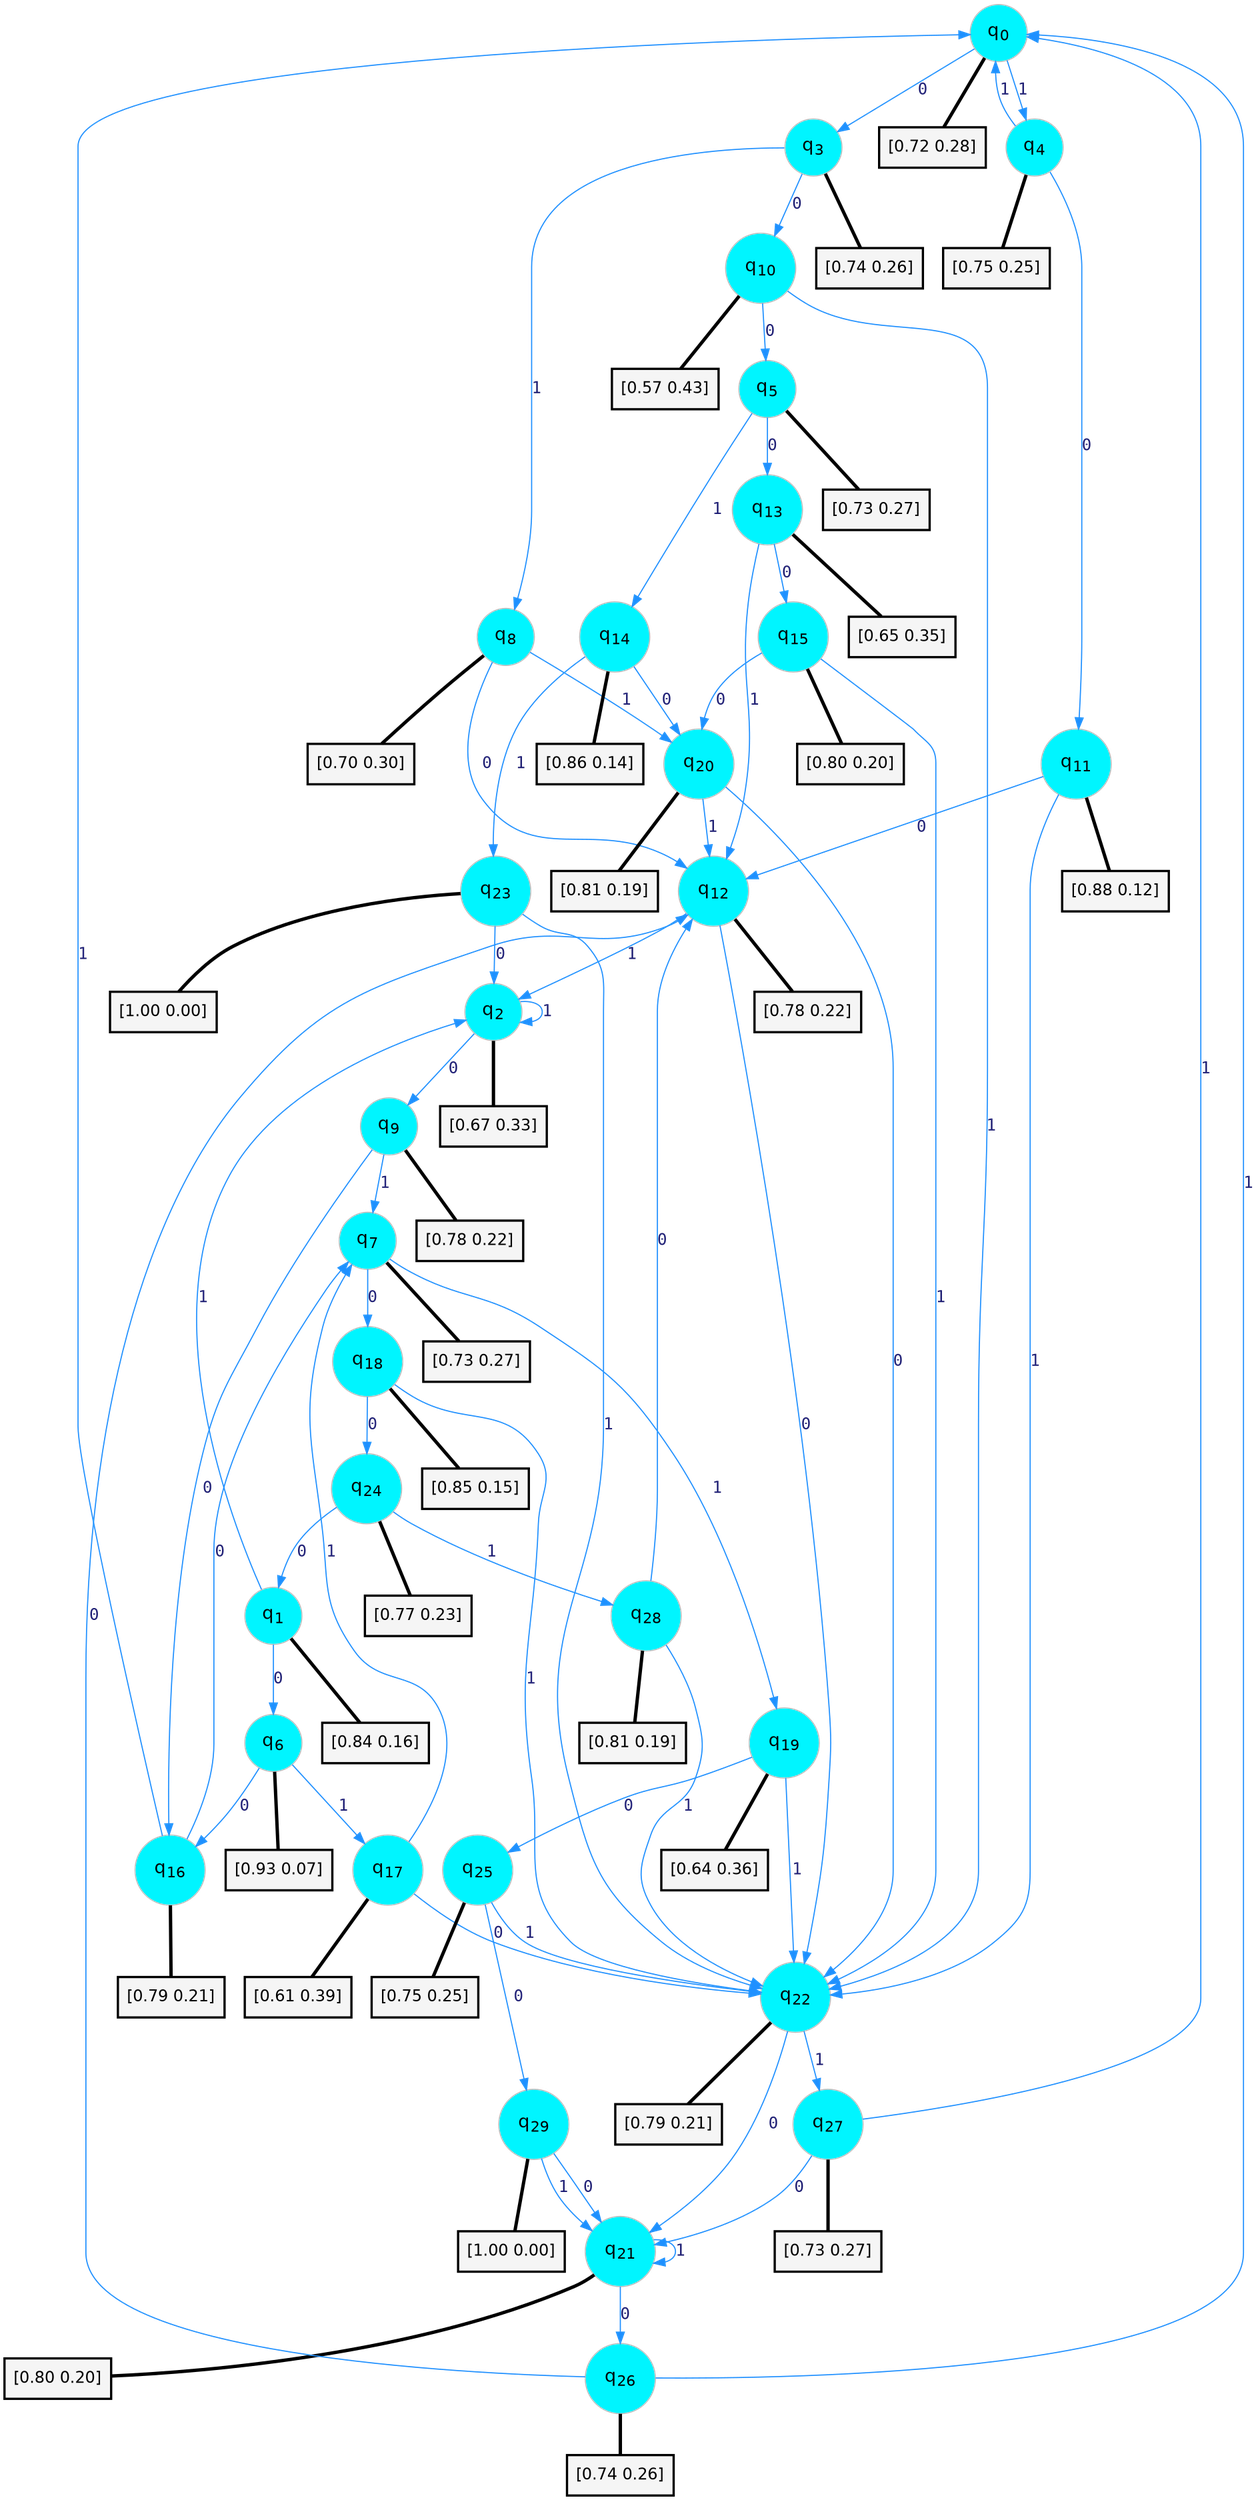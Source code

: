 digraph G {
graph [
bgcolor=transparent, dpi=300, rankdir=TD, size="40,25"];
node [
color=gray, fillcolor=turquoise1, fontcolor=black, fontname=Helvetica, fontsize=16, fontweight=bold, shape=circle, style=filled];
edge [
arrowsize=1, color=dodgerblue1, fontcolor=midnightblue, fontname=courier, fontweight=bold, penwidth=1, style=solid, weight=20];
0[label=<q<SUB>0</SUB>>];
1[label=<q<SUB>1</SUB>>];
2[label=<q<SUB>2</SUB>>];
3[label=<q<SUB>3</SUB>>];
4[label=<q<SUB>4</SUB>>];
5[label=<q<SUB>5</SUB>>];
6[label=<q<SUB>6</SUB>>];
7[label=<q<SUB>7</SUB>>];
8[label=<q<SUB>8</SUB>>];
9[label=<q<SUB>9</SUB>>];
10[label=<q<SUB>10</SUB>>];
11[label=<q<SUB>11</SUB>>];
12[label=<q<SUB>12</SUB>>];
13[label=<q<SUB>13</SUB>>];
14[label=<q<SUB>14</SUB>>];
15[label=<q<SUB>15</SUB>>];
16[label=<q<SUB>16</SUB>>];
17[label=<q<SUB>17</SUB>>];
18[label=<q<SUB>18</SUB>>];
19[label=<q<SUB>19</SUB>>];
20[label=<q<SUB>20</SUB>>];
21[label=<q<SUB>21</SUB>>];
22[label=<q<SUB>22</SUB>>];
23[label=<q<SUB>23</SUB>>];
24[label=<q<SUB>24</SUB>>];
25[label=<q<SUB>25</SUB>>];
26[label=<q<SUB>26</SUB>>];
27[label=<q<SUB>27</SUB>>];
28[label=<q<SUB>28</SUB>>];
29[label=<q<SUB>29</SUB>>];
30[label="[0.72 0.28]", shape=box,fontcolor=black, fontname=Helvetica, fontsize=14, penwidth=2, fillcolor=whitesmoke,color=black];
31[label="[0.84 0.16]", shape=box,fontcolor=black, fontname=Helvetica, fontsize=14, penwidth=2, fillcolor=whitesmoke,color=black];
32[label="[0.67 0.33]", shape=box,fontcolor=black, fontname=Helvetica, fontsize=14, penwidth=2, fillcolor=whitesmoke,color=black];
33[label="[0.74 0.26]", shape=box,fontcolor=black, fontname=Helvetica, fontsize=14, penwidth=2, fillcolor=whitesmoke,color=black];
34[label="[0.75 0.25]", shape=box,fontcolor=black, fontname=Helvetica, fontsize=14, penwidth=2, fillcolor=whitesmoke,color=black];
35[label="[0.73 0.27]", shape=box,fontcolor=black, fontname=Helvetica, fontsize=14, penwidth=2, fillcolor=whitesmoke,color=black];
36[label="[0.93 0.07]", shape=box,fontcolor=black, fontname=Helvetica, fontsize=14, penwidth=2, fillcolor=whitesmoke,color=black];
37[label="[0.73 0.27]", shape=box,fontcolor=black, fontname=Helvetica, fontsize=14, penwidth=2, fillcolor=whitesmoke,color=black];
38[label="[0.70 0.30]", shape=box,fontcolor=black, fontname=Helvetica, fontsize=14, penwidth=2, fillcolor=whitesmoke,color=black];
39[label="[0.78 0.22]", shape=box,fontcolor=black, fontname=Helvetica, fontsize=14, penwidth=2, fillcolor=whitesmoke,color=black];
40[label="[0.57 0.43]", shape=box,fontcolor=black, fontname=Helvetica, fontsize=14, penwidth=2, fillcolor=whitesmoke,color=black];
41[label="[0.88 0.12]", shape=box,fontcolor=black, fontname=Helvetica, fontsize=14, penwidth=2, fillcolor=whitesmoke,color=black];
42[label="[0.78 0.22]", shape=box,fontcolor=black, fontname=Helvetica, fontsize=14, penwidth=2, fillcolor=whitesmoke,color=black];
43[label="[0.65 0.35]", shape=box,fontcolor=black, fontname=Helvetica, fontsize=14, penwidth=2, fillcolor=whitesmoke,color=black];
44[label="[0.86 0.14]", shape=box,fontcolor=black, fontname=Helvetica, fontsize=14, penwidth=2, fillcolor=whitesmoke,color=black];
45[label="[0.80 0.20]", shape=box,fontcolor=black, fontname=Helvetica, fontsize=14, penwidth=2, fillcolor=whitesmoke,color=black];
46[label="[0.79 0.21]", shape=box,fontcolor=black, fontname=Helvetica, fontsize=14, penwidth=2, fillcolor=whitesmoke,color=black];
47[label="[0.61 0.39]", shape=box,fontcolor=black, fontname=Helvetica, fontsize=14, penwidth=2, fillcolor=whitesmoke,color=black];
48[label="[0.85 0.15]", shape=box,fontcolor=black, fontname=Helvetica, fontsize=14, penwidth=2, fillcolor=whitesmoke,color=black];
49[label="[0.64 0.36]", shape=box,fontcolor=black, fontname=Helvetica, fontsize=14, penwidth=2, fillcolor=whitesmoke,color=black];
50[label="[0.81 0.19]", shape=box,fontcolor=black, fontname=Helvetica, fontsize=14, penwidth=2, fillcolor=whitesmoke,color=black];
51[label="[0.80 0.20]", shape=box,fontcolor=black, fontname=Helvetica, fontsize=14, penwidth=2, fillcolor=whitesmoke,color=black];
52[label="[0.79 0.21]", shape=box,fontcolor=black, fontname=Helvetica, fontsize=14, penwidth=2, fillcolor=whitesmoke,color=black];
53[label="[1.00 0.00]", shape=box,fontcolor=black, fontname=Helvetica, fontsize=14, penwidth=2, fillcolor=whitesmoke,color=black];
54[label="[0.77 0.23]", shape=box,fontcolor=black, fontname=Helvetica, fontsize=14, penwidth=2, fillcolor=whitesmoke,color=black];
55[label="[0.75 0.25]", shape=box,fontcolor=black, fontname=Helvetica, fontsize=14, penwidth=2, fillcolor=whitesmoke,color=black];
56[label="[0.74 0.26]", shape=box,fontcolor=black, fontname=Helvetica, fontsize=14, penwidth=2, fillcolor=whitesmoke,color=black];
57[label="[0.73 0.27]", shape=box,fontcolor=black, fontname=Helvetica, fontsize=14, penwidth=2, fillcolor=whitesmoke,color=black];
58[label="[0.81 0.19]", shape=box,fontcolor=black, fontname=Helvetica, fontsize=14, penwidth=2, fillcolor=whitesmoke,color=black];
59[label="[1.00 0.00]", shape=box,fontcolor=black, fontname=Helvetica, fontsize=14, penwidth=2, fillcolor=whitesmoke,color=black];
0->3 [label=0];
0->4 [label=1];
0->30 [arrowhead=none, penwidth=3,color=black];
1->6 [label=0];
1->2 [label=1];
1->31 [arrowhead=none, penwidth=3,color=black];
2->9 [label=0];
2->2 [label=1];
2->32 [arrowhead=none, penwidth=3,color=black];
3->10 [label=0];
3->8 [label=1];
3->33 [arrowhead=none, penwidth=3,color=black];
4->11 [label=0];
4->0 [label=1];
4->34 [arrowhead=none, penwidth=3,color=black];
5->13 [label=0];
5->14 [label=1];
5->35 [arrowhead=none, penwidth=3,color=black];
6->16 [label=0];
6->17 [label=1];
6->36 [arrowhead=none, penwidth=3,color=black];
7->18 [label=0];
7->19 [label=1];
7->37 [arrowhead=none, penwidth=3,color=black];
8->12 [label=0];
8->20 [label=1];
8->38 [arrowhead=none, penwidth=3,color=black];
9->16 [label=0];
9->7 [label=1];
9->39 [arrowhead=none, penwidth=3,color=black];
10->5 [label=0];
10->22 [label=1];
10->40 [arrowhead=none, penwidth=3,color=black];
11->12 [label=0];
11->22 [label=1];
11->41 [arrowhead=none, penwidth=3,color=black];
12->22 [label=0];
12->2 [label=1];
12->42 [arrowhead=none, penwidth=3,color=black];
13->15 [label=0];
13->12 [label=1];
13->43 [arrowhead=none, penwidth=3,color=black];
14->20 [label=0];
14->23 [label=1];
14->44 [arrowhead=none, penwidth=3,color=black];
15->20 [label=0];
15->22 [label=1];
15->45 [arrowhead=none, penwidth=3,color=black];
16->7 [label=0];
16->0 [label=1];
16->46 [arrowhead=none, penwidth=3,color=black];
17->22 [label=0];
17->7 [label=1];
17->47 [arrowhead=none, penwidth=3,color=black];
18->24 [label=0];
18->22 [label=1];
18->48 [arrowhead=none, penwidth=3,color=black];
19->25 [label=0];
19->22 [label=1];
19->49 [arrowhead=none, penwidth=3,color=black];
20->22 [label=0];
20->12 [label=1];
20->50 [arrowhead=none, penwidth=3,color=black];
21->26 [label=0];
21->21 [label=1];
21->51 [arrowhead=none, penwidth=3,color=black];
22->21 [label=0];
22->27 [label=1];
22->52 [arrowhead=none, penwidth=3,color=black];
23->2 [label=0];
23->22 [label=1];
23->53 [arrowhead=none, penwidth=3,color=black];
24->1 [label=0];
24->28 [label=1];
24->54 [arrowhead=none, penwidth=3,color=black];
25->29 [label=0];
25->22 [label=1];
25->55 [arrowhead=none, penwidth=3,color=black];
26->12 [label=0];
26->0 [label=1];
26->56 [arrowhead=none, penwidth=3,color=black];
27->21 [label=0];
27->0 [label=1];
27->57 [arrowhead=none, penwidth=3,color=black];
28->12 [label=0];
28->22 [label=1];
28->58 [arrowhead=none, penwidth=3,color=black];
29->21 [label=0];
29->21 [label=1];
29->59 [arrowhead=none, penwidth=3,color=black];
}
